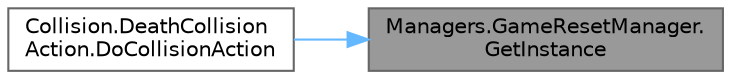 digraph "Managers.GameResetManager.GetInstance"
{
 // LATEX_PDF_SIZE
  bgcolor="transparent";
  edge [fontname=Helvetica,fontsize=10,labelfontname=Helvetica,labelfontsize=10];
  node [fontname=Helvetica,fontsize=10,shape=box,height=0.2,width=0.4];
  rankdir="RL";
  Node1 [label="Managers.GameResetManager.\lGetInstance",height=0.2,width=0.4,color="gray40", fillcolor="grey60", style="filled", fontcolor="black",tooltip="Gets the singleton of GameResetManager."];
  Node1 -> Node2 [dir="back",color="steelblue1",style="solid"];
  Node2 [label="Collision.DeathCollision\lAction.DoCollisionAction",height=0.2,width=0.4,color="grey40", fillcolor="white", style="filled",URL="$class_collision_1_1_death_collision_action.html#aad077cbbf80f2ecd43020f832bcef7f3",tooltip="This action interacts directly with the GameResetManager tp reduce a life."];
}
